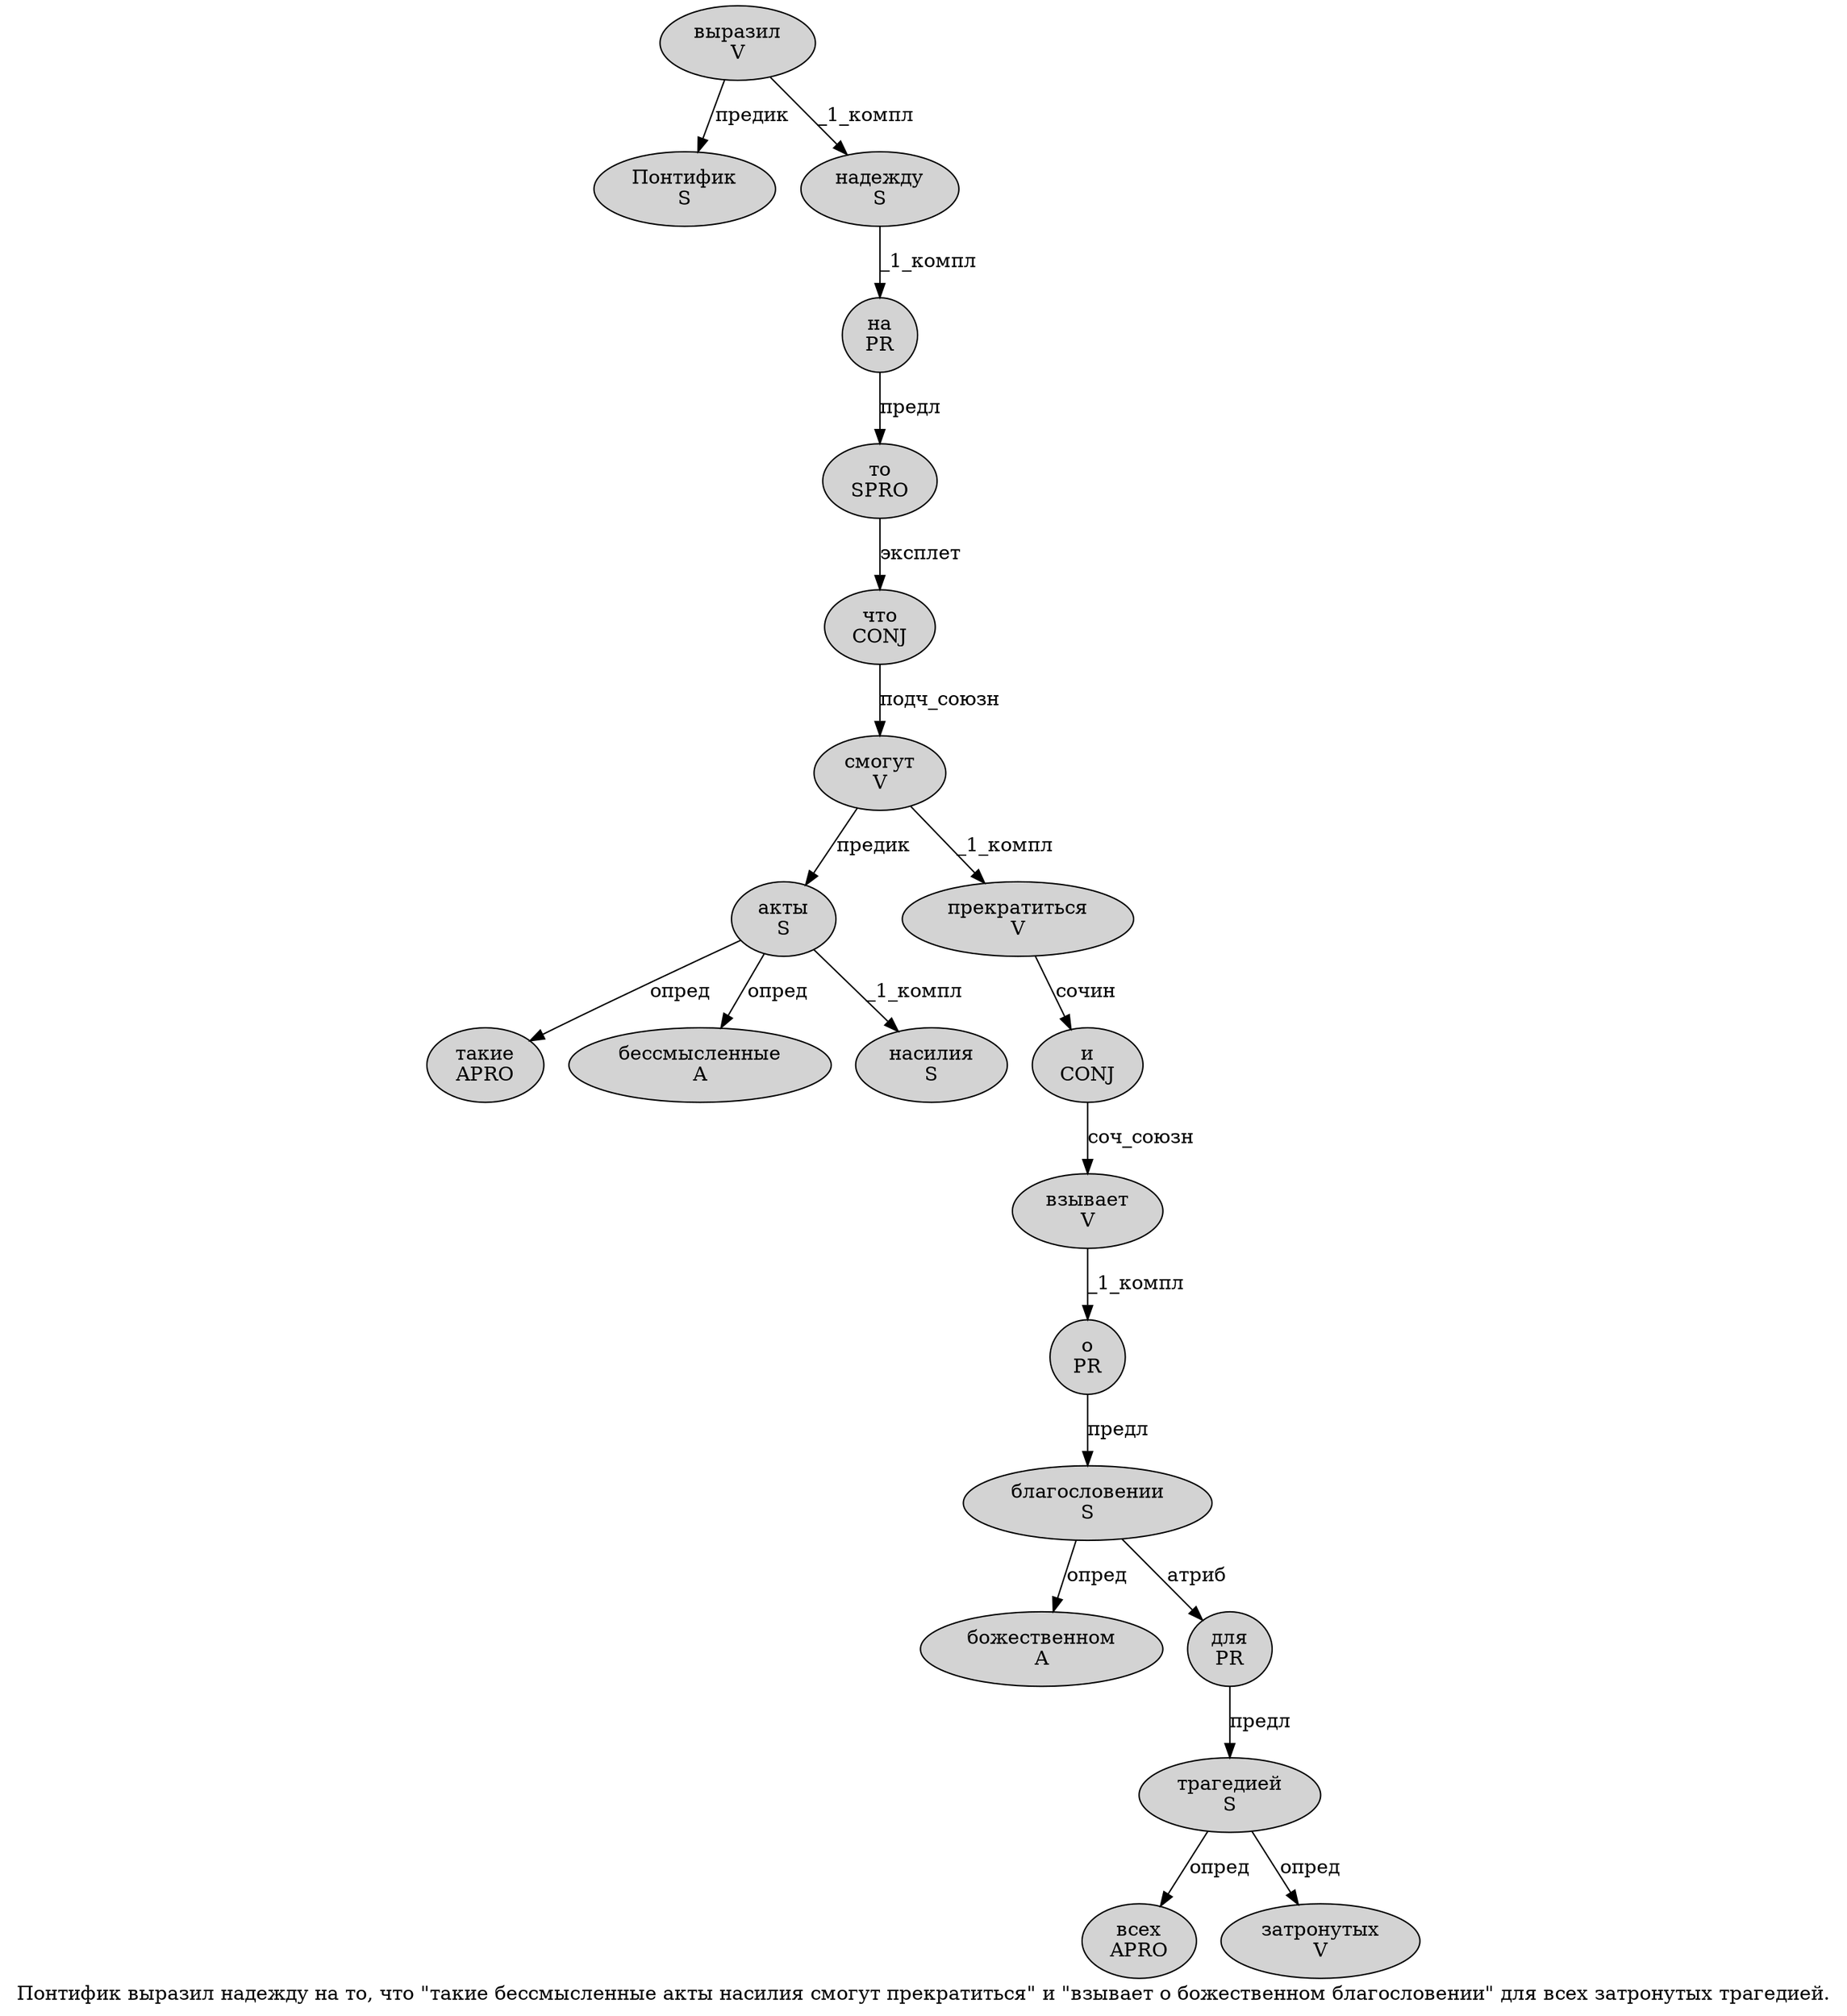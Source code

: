 digraph SENTENCE_1446 {
	graph [label="Понтифик выразил надежду на то, что \"такие бессмысленные акты насилия смогут прекратиться\" и \"взывает о божественном благословении\" для всех затронутых трагедией."]
	node [style=filled]
		0 [label="Понтифик
S" color="" fillcolor=lightgray penwidth=1 shape=ellipse]
		1 [label="выразил
V" color="" fillcolor=lightgray penwidth=1 shape=ellipse]
		2 [label="надежду
S" color="" fillcolor=lightgray penwidth=1 shape=ellipse]
		3 [label="на
PR" color="" fillcolor=lightgray penwidth=1 shape=ellipse]
		4 [label="то
SPRO" color="" fillcolor=lightgray penwidth=1 shape=ellipse]
		6 [label="что
CONJ" color="" fillcolor=lightgray penwidth=1 shape=ellipse]
		8 [label="такие
APRO" color="" fillcolor=lightgray penwidth=1 shape=ellipse]
		9 [label="бессмысленные
A" color="" fillcolor=lightgray penwidth=1 shape=ellipse]
		10 [label="акты
S" color="" fillcolor=lightgray penwidth=1 shape=ellipse]
		11 [label="насилия
S" color="" fillcolor=lightgray penwidth=1 shape=ellipse]
		12 [label="смогут
V" color="" fillcolor=lightgray penwidth=1 shape=ellipse]
		13 [label="прекратиться
V" color="" fillcolor=lightgray penwidth=1 shape=ellipse]
		15 [label="и
CONJ" color="" fillcolor=lightgray penwidth=1 shape=ellipse]
		17 [label="взывает
V" color="" fillcolor=lightgray penwidth=1 shape=ellipse]
		18 [label="о
PR" color="" fillcolor=lightgray penwidth=1 shape=ellipse]
		19 [label="божественном
A" color="" fillcolor=lightgray penwidth=1 shape=ellipse]
		20 [label="благословении
S" color="" fillcolor=lightgray penwidth=1 shape=ellipse]
		22 [label="для
PR" color="" fillcolor=lightgray penwidth=1 shape=ellipse]
		23 [label="всех
APRO" color="" fillcolor=lightgray penwidth=1 shape=ellipse]
		24 [label="затронутых
V" color="" fillcolor=lightgray penwidth=1 shape=ellipse]
		25 [label="трагедией
S" color="" fillcolor=lightgray penwidth=1 shape=ellipse]
			13 -> 15 [label="сочин"]
			6 -> 12 [label="подч_союзн"]
			20 -> 19 [label="опред"]
			20 -> 22 [label="атриб"]
			4 -> 6 [label="эксплет"]
			3 -> 4 [label="предл"]
			17 -> 18 [label="_1_компл"]
			22 -> 25 [label="предл"]
			12 -> 10 [label="предик"]
			12 -> 13 [label="_1_компл"]
			1 -> 0 [label="предик"]
			1 -> 2 [label="_1_компл"]
			10 -> 8 [label="опред"]
			10 -> 9 [label="опред"]
			10 -> 11 [label="_1_компл"]
			25 -> 23 [label="опред"]
			25 -> 24 [label="опред"]
			2 -> 3 [label="_1_компл"]
			18 -> 20 [label="предл"]
			15 -> 17 [label="соч_союзн"]
}